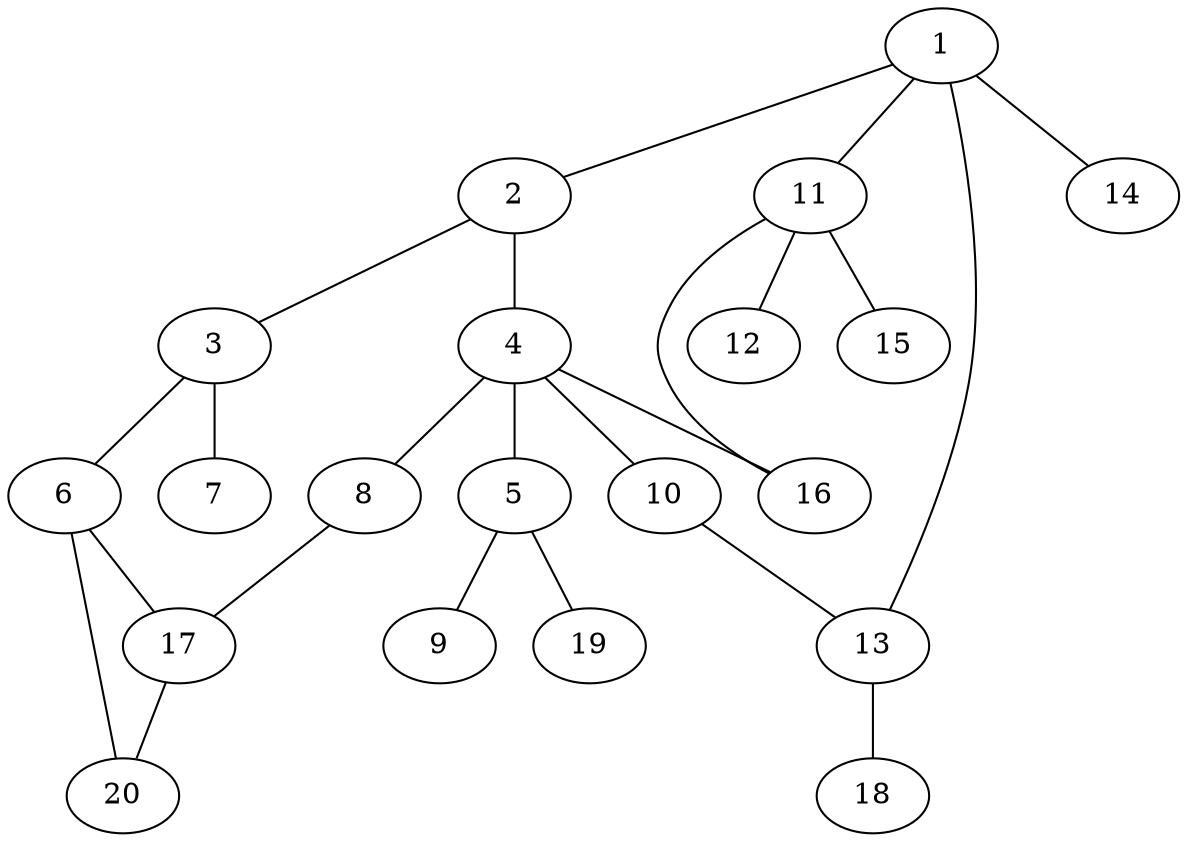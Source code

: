 graph graphname {1--2
1--11
1--13
1--14
2--3
2--4
3--6
3--7
4--5
4--8
4--10
4--16
5--9
5--19
6--17
6--20
8--17
10--13
11--12
11--15
11--16
13--18
17--20
}